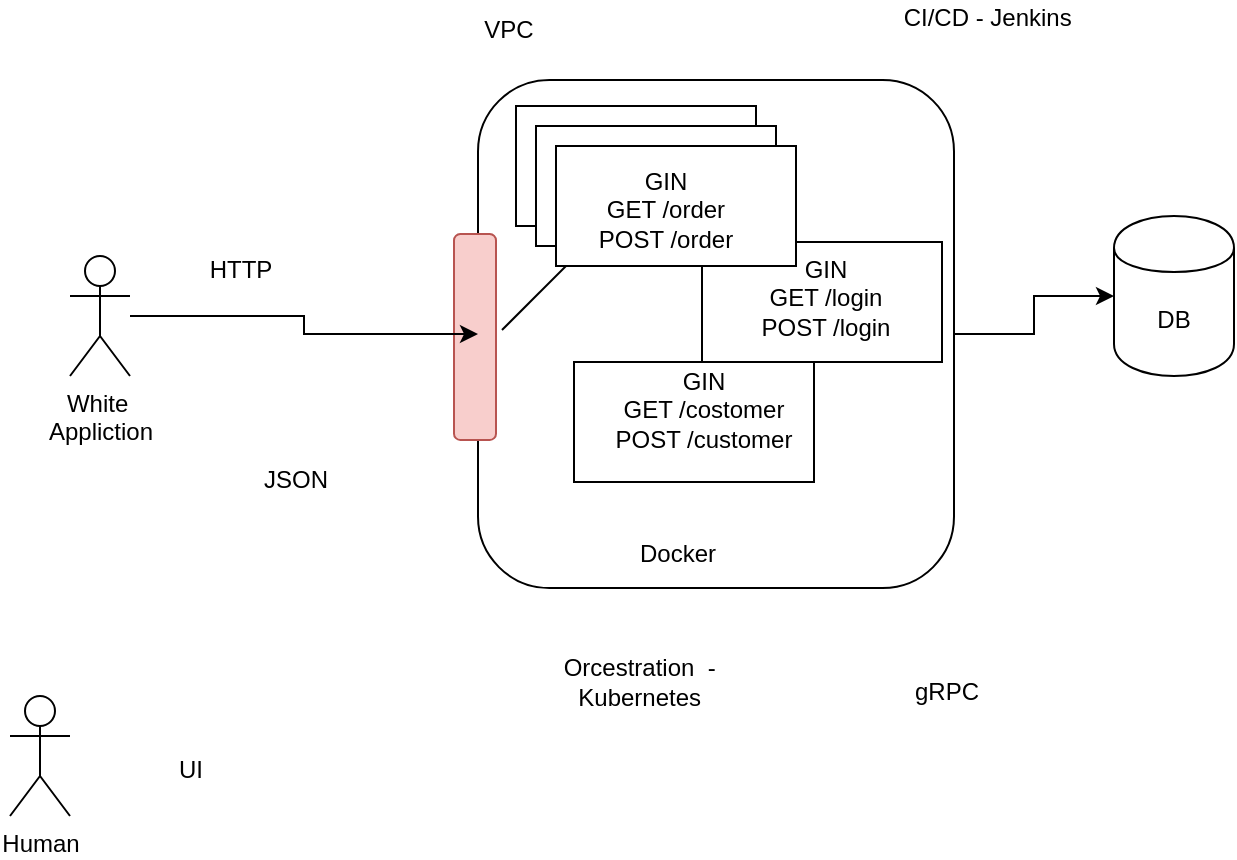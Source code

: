 <mxfile version="13.4.3" type="device"><diagram id="rESnaldM0fQZVza8zG3D" name="Page-1"><mxGraphModel dx="929" dy="582" grid="0" gridSize="10" guides="1" tooltips="1" connect="1" arrows="1" fold="1" page="1" pageScale="1" pageWidth="850" pageHeight="1100" math="0" shadow="0"><root><mxCell id="0"/><mxCell id="1" parent="0"/><mxCell id="z8EdlUlU_eIoGnOZr4nE-9" value="" style="rounded=1;whiteSpace=wrap;html=1;" vertex="1" parent="1"><mxGeometry x="325" y="80" width="238" height="254" as="geometry"/></mxCell><mxCell id="z8EdlUlU_eIoGnOZr4nE-21" value="" style="rounded=0;whiteSpace=wrap;html=1;fontStyle=1" vertex="1" parent="1"><mxGeometry x="437" y="161" width="120" height="60" as="geometry"/></mxCell><mxCell id="z8EdlUlU_eIoGnOZr4nE-22" value="" style="rounded=0;whiteSpace=wrap;html=1;" vertex="1" parent="1"><mxGeometry x="373" y="221" width="120" height="60" as="geometry"/></mxCell><mxCell id="z8EdlUlU_eIoGnOZr4nE-19" value="GIN&lt;br&gt;GET /login&lt;br&gt;POST /login" style="text;html=1;strokeColor=none;fillColor=none;align=center;verticalAlign=middle;whiteSpace=wrap;rounded=0;" vertex="1" parent="1"><mxGeometry x="451" y="161" width="96" height="56" as="geometry"/></mxCell><mxCell id="z8EdlUlU_eIoGnOZr4nE-2" value="Human" style="shape=umlActor;verticalLabelPosition=bottom;verticalAlign=top;html=1;outlineConnect=0;" vertex="1" parent="1"><mxGeometry x="91" y="388" width="30" height="60" as="geometry"/></mxCell><mxCell id="2" value="UI" style="text;html=1;align=center;verticalAlign=middle;resizable=0;points=[];autosize=1;" vertex="1" parent="1"><mxGeometry x="170" y="416" width="22" height="18" as="geometry"/></mxCell><mxCell id="z8EdlUlU_eIoGnOZr4nE-7" value="White&amp;nbsp;&lt;br&gt;Appliction" style="shape=umlActor;verticalLabelPosition=bottom;verticalAlign=top;html=1;outlineConnect=0;" vertex="1" parent="1"><mxGeometry x="121" y="168" width="30" height="60" as="geometry"/></mxCell><mxCell id="z8EdlUlU_eIoGnOZr4nE-8" value="JSON" style="text;html=1;strokeColor=none;fillColor=none;align=center;verticalAlign=middle;whiteSpace=wrap;rounded=0;" vertex="1" parent="1"><mxGeometry x="214" y="270" width="40" height="20" as="geometry"/></mxCell><mxCell id="z8EdlUlU_eIoGnOZr4nE-15" style="edgeStyle=orthogonalEdgeStyle;rounded=0;orthogonalLoop=1;jettySize=auto;html=1;" edge="1" parent="1" source="z8EdlUlU_eIoGnOZr4nE-9" target="z8EdlUlU_eIoGnOZr4nE-14"><mxGeometry relative="1" as="geometry"/></mxCell><mxCell id="z8EdlUlU_eIoGnOZr4nE-12" value="HTTP" style="text;html=1;align=center;verticalAlign=middle;resizable=0;points=[];autosize=1;" vertex="1" parent="1"><mxGeometry x="185" y="166" width="41" height="18" as="geometry"/></mxCell><mxCell id="z8EdlUlU_eIoGnOZr4nE-14" value="DB" style="shape=cylinder;whiteSpace=wrap;html=1;boundedLbl=1;backgroundOutline=1;" vertex="1" parent="1"><mxGeometry x="643" y="148" width="60" height="80" as="geometry"/></mxCell><mxCell id="z8EdlUlU_eIoGnOZr4nE-18" value="GIN&lt;br&gt;GET /costomer&lt;br&gt;POST /customer" style="text;html=1;strokeColor=none;fillColor=none;align=center;verticalAlign=middle;whiteSpace=wrap;rounded=0;" vertex="1" parent="1"><mxGeometry x="390" y="217" width="96" height="56" as="geometry"/></mxCell><mxCell id="z8EdlUlU_eIoGnOZr4nE-23" value="VPC" style="text;html=1;align=center;verticalAlign=middle;resizable=0;points=[];autosize=1;" vertex="1" parent="1"><mxGeometry x="322" y="46" width="35" height="18" as="geometry"/></mxCell><mxCell id="z8EdlUlU_eIoGnOZr4nE-24" value="Docker" style="text;html=1;strokeColor=none;fillColor=none;align=center;verticalAlign=middle;whiteSpace=wrap;rounded=0;" vertex="1" parent="1"><mxGeometry x="405" y="307" width="40" height="20" as="geometry"/></mxCell><mxCell id="z8EdlUlU_eIoGnOZr4nE-25" value="" style="rounded=1;whiteSpace=wrap;html=1;fillColor=#f8cecc;strokeColor=#b85450;" vertex="1" parent="1"><mxGeometry x="313" y="157" width="21" height="103" as="geometry"/></mxCell><mxCell id="z8EdlUlU_eIoGnOZr4nE-11" style="edgeStyle=orthogonalEdgeStyle;rounded=0;orthogonalLoop=1;jettySize=auto;html=1;" edge="1" parent="1" source="z8EdlUlU_eIoGnOZr4nE-7" target="z8EdlUlU_eIoGnOZr4nE-9"><mxGeometry relative="1" as="geometry"/></mxCell><mxCell id="z8EdlUlU_eIoGnOZr4nE-27" value="" style="endArrow=classic;html=1;" edge="1" parent="1"><mxGeometry width="50" height="50" relative="1" as="geometry"><mxPoint x="337" y="205" as="sourcePoint"/><mxPoint x="387" y="155" as="targetPoint"/></mxGeometry></mxCell><mxCell id="z8EdlUlU_eIoGnOZr4nE-29" value="" style="rounded=0;whiteSpace=wrap;html=1;" vertex="1" parent="1"><mxGeometry x="344" y="93" width="120" height="60" as="geometry"/></mxCell><mxCell id="z8EdlUlU_eIoGnOZr4nE-30" value="GIN&lt;br&gt;GET /order&lt;br&gt;POST /order" style="text;html=1;strokeColor=none;fillColor=none;align=center;verticalAlign=middle;whiteSpace=wrap;rounded=0;" vertex="1" parent="1"><mxGeometry x="351" y="97" width="96" height="56" as="geometry"/></mxCell><mxCell id="z8EdlUlU_eIoGnOZr4nE-31" value="" style="rounded=0;whiteSpace=wrap;html=1;" vertex="1" parent="1"><mxGeometry x="354" y="103" width="120" height="60" as="geometry"/></mxCell><mxCell id="z8EdlUlU_eIoGnOZr4nE-32" value="GIN&lt;br&gt;GET /order&lt;br&gt;POST /order" style="text;html=1;strokeColor=none;fillColor=none;align=center;verticalAlign=middle;whiteSpace=wrap;rounded=0;" vertex="1" parent="1"><mxGeometry x="361" y="107" width="96" height="56" as="geometry"/></mxCell><mxCell id="z8EdlUlU_eIoGnOZr4nE-33" value="" style="rounded=0;whiteSpace=wrap;html=1;" vertex="1" parent="1"><mxGeometry x="364" y="113" width="120" height="60" as="geometry"/></mxCell><mxCell id="z8EdlUlU_eIoGnOZr4nE-34" value="GIN&lt;br&gt;GET /order&lt;br&gt;POST /order" style="text;html=1;strokeColor=none;fillColor=none;align=center;verticalAlign=middle;whiteSpace=wrap;rounded=0;" vertex="1" parent="1"><mxGeometry x="371" y="117" width="96" height="56" as="geometry"/></mxCell><mxCell id="z8EdlUlU_eIoGnOZr4nE-35" value="Orcestration&amp;nbsp; -&amp;nbsp;&lt;br&gt;Kubernetes&amp;nbsp;" style="text;html=1;align=center;verticalAlign=middle;resizable=0;points=[];autosize=1;" vertex="1" parent="1"><mxGeometry x="362" y="365" width="89" height="32" as="geometry"/></mxCell><mxCell id="z8EdlUlU_eIoGnOZr4nE-36" value="CI/CD - Jenkins&amp;nbsp;" style="text;html=1;align=center;verticalAlign=middle;resizable=0;points=[];autosize=1;" vertex="1" parent="1"><mxGeometry x="532" y="40" width="97" height="18" as="geometry"/></mxCell><mxCell id="z8EdlUlU_eIoGnOZr4nE-37" value="gRPC" style="text;html=1;align=center;verticalAlign=middle;resizable=0;points=[];autosize=1;" vertex="1" parent="1"><mxGeometry x="538" y="377" width="42" height="18" as="geometry"/></mxCell></root></mxGraphModel></diagram></mxfile>